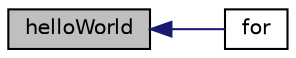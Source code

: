 digraph "helloWorld"
{
  edge [fontname="Helvetica",fontsize="10",labelfontname="Helvetica",labelfontsize="10"];
  node [fontname="Helvetica",fontsize="10",shape=record];
  rankdir="LR";
  Node1 [label="helloWorld",height=0.2,width=0.4,color="black", fillcolor="grey75", style="filled", fontcolor="black"];
  Node1 -> Node2 [dir="back",color="midnightblue",fontsize="10",style="solid"];
  Node2 [label="for",height=0.2,width=0.4,color="black", fillcolor="white", style="filled",URL="$output_encoding_8js.html#a5a26440c37b7b1d4fdec067b04de2bbe"];
}
